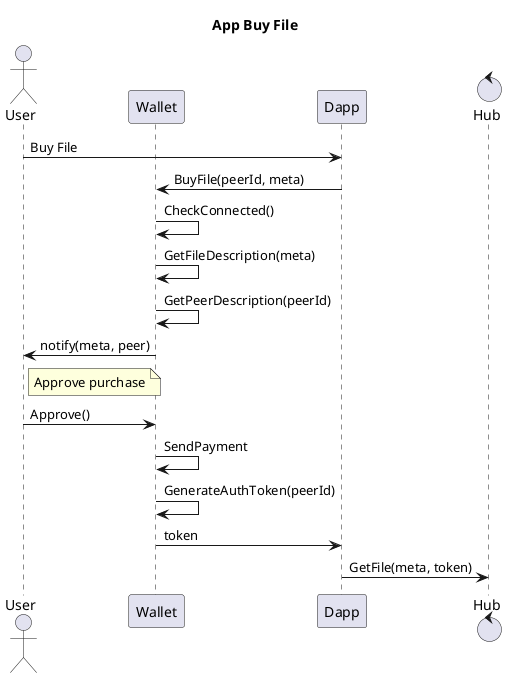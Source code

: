 @startuml

Title App Buy File

actor User
participant Wallet
participant Dapp
control Hub

User -> Dapp: Buy File
Dapp -> Wallet: BuyFile(peerId, meta)
Wallet -> Wallet: CheckConnected()
Wallet -> Wallet: GetFileDescription(meta)
Wallet -> Wallet: GetPeerDescription(peerId)

Wallet -> User: notify(meta, peer)

note right of User: Approve purchase

User -> Wallet: Approve()
Wallet -> Wallet: SendPayment
Wallet -> Wallet: GenerateAuthToken(peerId)
Wallet -> Dapp: token
Dapp -> Hub: GetFile(meta, token)


@enduml
